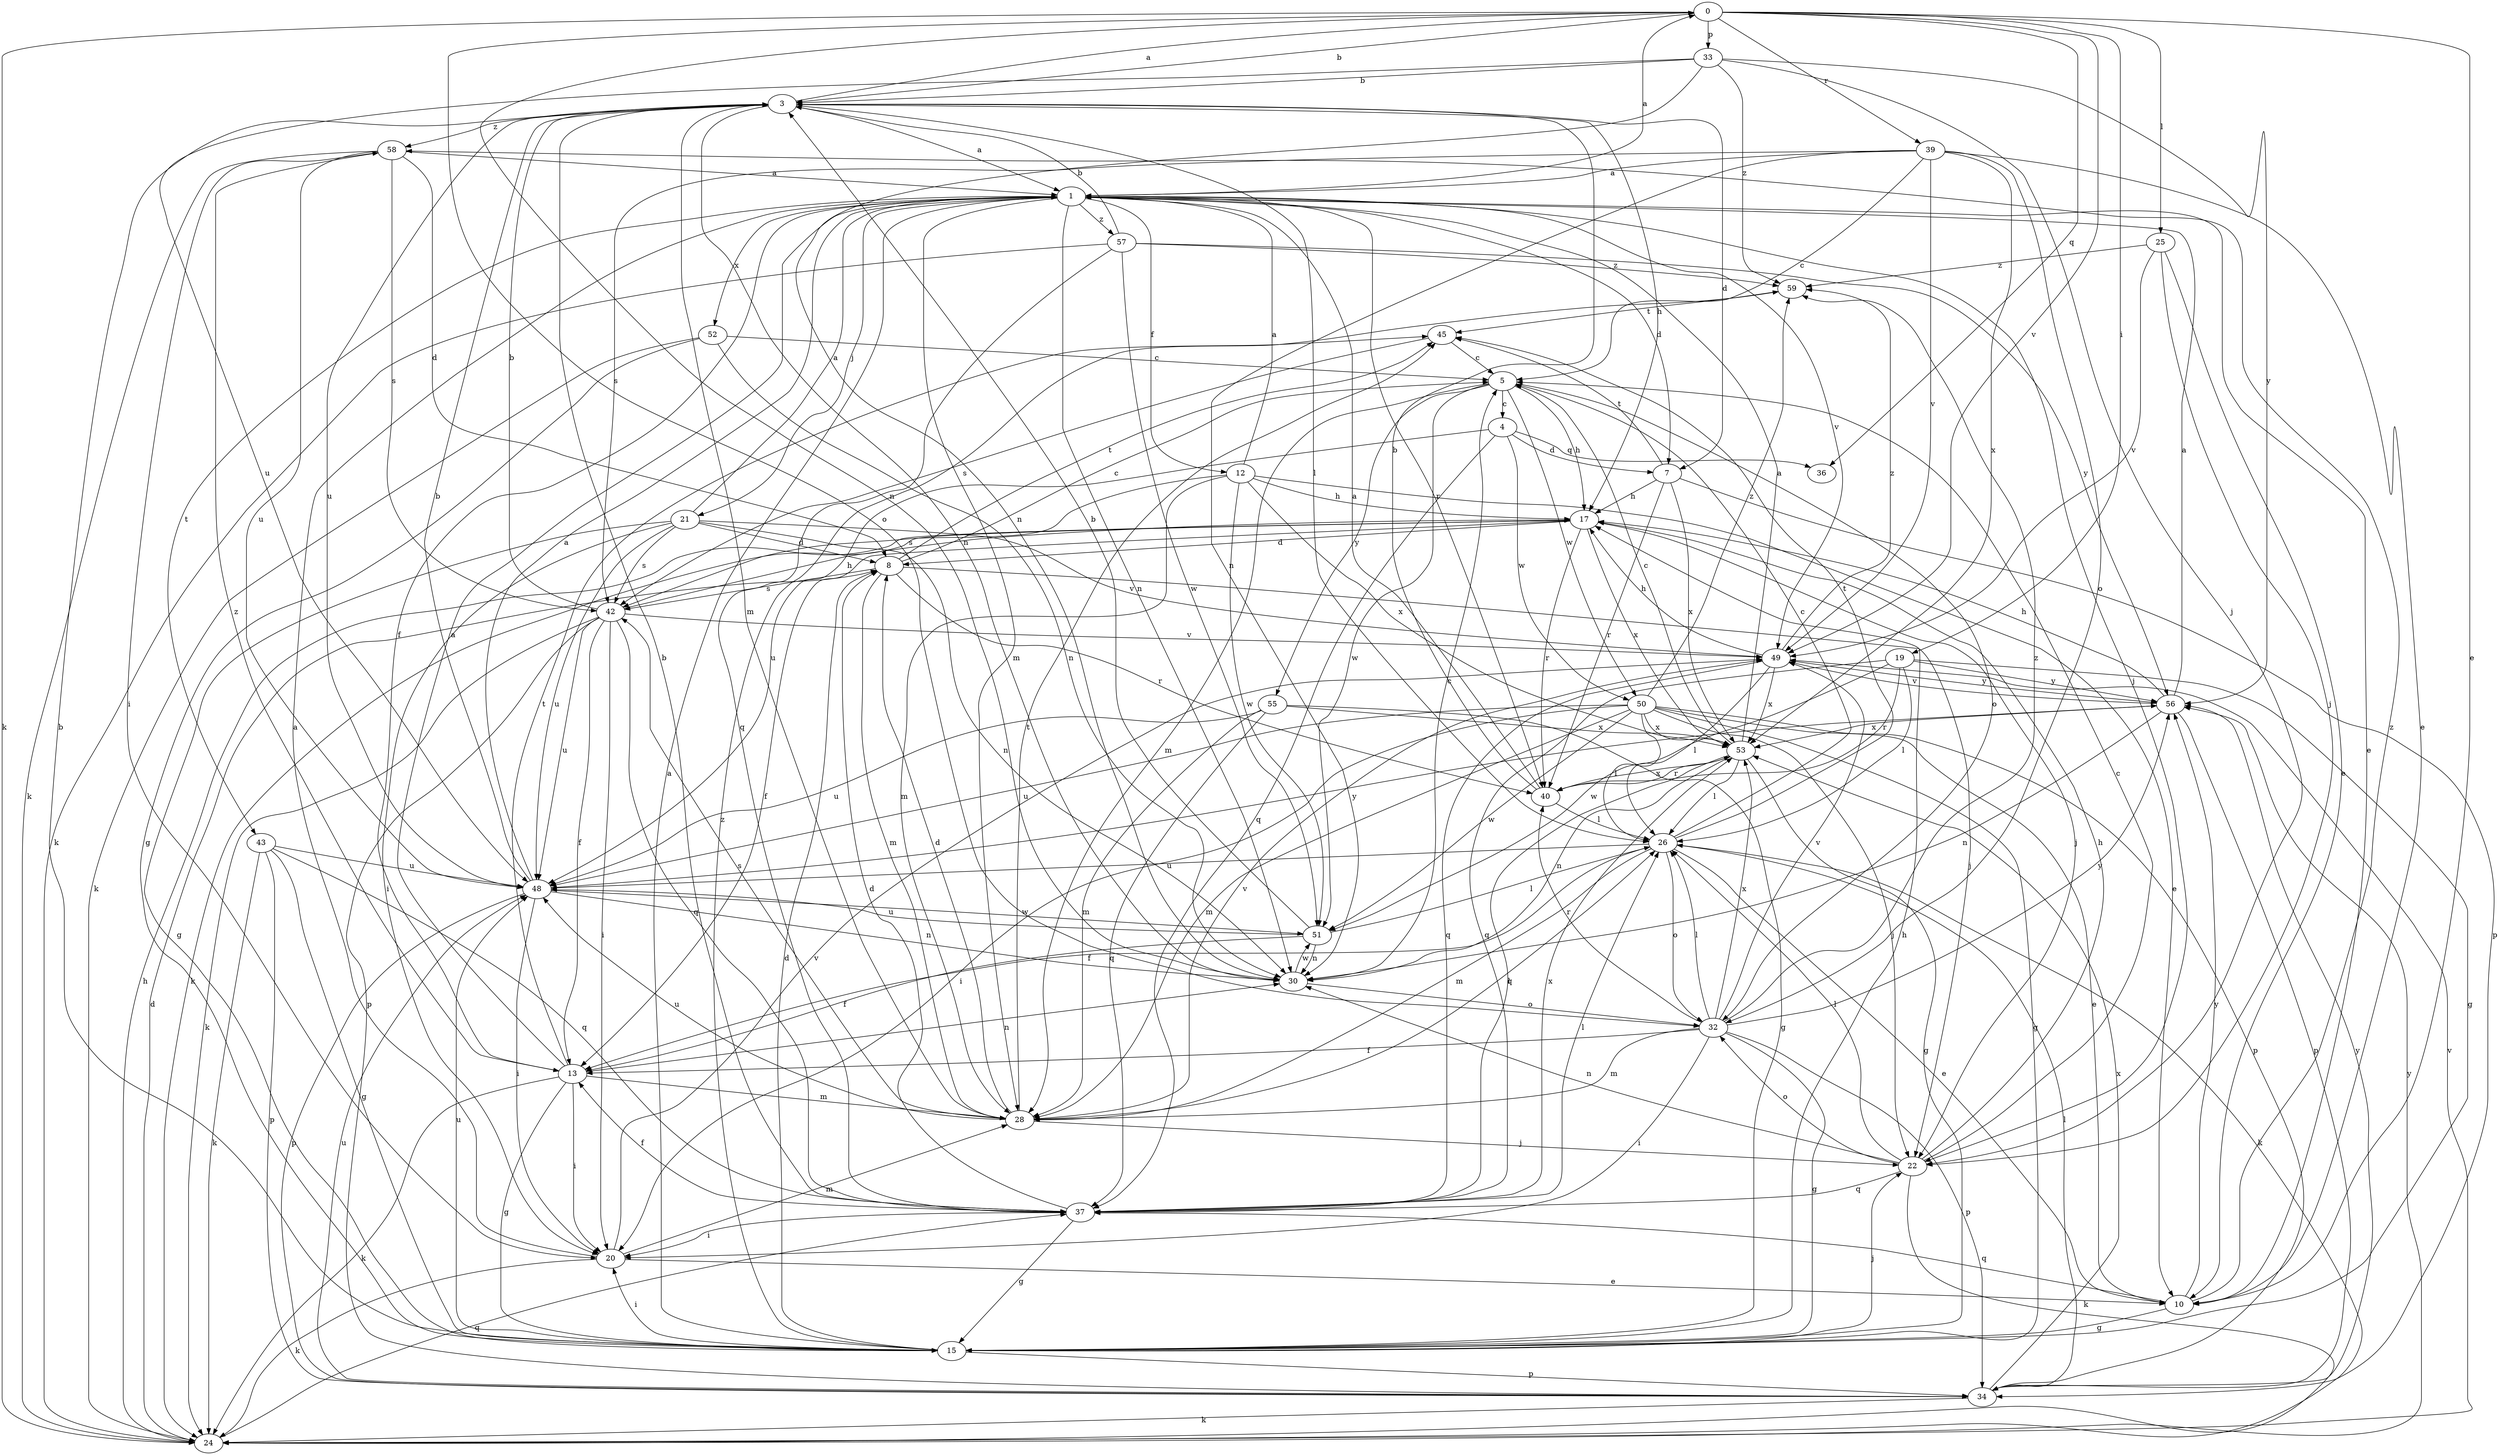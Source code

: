 strict digraph  {
0;
1;
3;
4;
5;
7;
8;
10;
12;
13;
15;
17;
19;
20;
21;
22;
24;
25;
26;
28;
30;
32;
33;
34;
36;
37;
39;
40;
42;
43;
45;
48;
49;
50;
51;
52;
53;
55;
56;
57;
58;
59;
0 -> 3  [label=b];
0 -> 10  [label=e];
0 -> 19  [label=i];
0 -> 24  [label=k];
0 -> 25  [label=l];
0 -> 30  [label=n];
0 -> 32  [label=o];
0 -> 33  [label=p];
0 -> 36  [label=q];
0 -> 39  [label=r];
0 -> 49  [label=v];
1 -> 0  [label=a];
1 -> 7  [label=d];
1 -> 10  [label=e];
1 -> 12  [label=f];
1 -> 13  [label=f];
1 -> 21  [label=j];
1 -> 22  [label=j];
1 -> 28  [label=m];
1 -> 30  [label=n];
1 -> 40  [label=r];
1 -> 43  [label=t];
1 -> 49  [label=v];
1 -> 52  [label=x];
1 -> 57  [label=z];
3 -> 0  [label=a];
3 -> 1  [label=a];
3 -> 7  [label=d];
3 -> 17  [label=h];
3 -> 26  [label=l];
3 -> 28  [label=m];
3 -> 30  [label=n];
3 -> 48  [label=u];
3 -> 58  [label=z];
4 -> 7  [label=d];
4 -> 36  [label=q];
4 -> 37  [label=q];
4 -> 48  [label=u];
4 -> 50  [label=w];
5 -> 4  [label=c];
5 -> 17  [label=h];
5 -> 28  [label=m];
5 -> 32  [label=o];
5 -> 50  [label=w];
5 -> 51  [label=w];
5 -> 55  [label=y];
7 -> 17  [label=h];
7 -> 34  [label=p];
7 -> 40  [label=r];
7 -> 45  [label=t];
7 -> 53  [label=x];
8 -> 5  [label=c];
8 -> 22  [label=j];
8 -> 28  [label=m];
8 -> 40  [label=r];
8 -> 42  [label=s];
8 -> 45  [label=t];
10 -> 15  [label=g];
10 -> 37  [label=q];
10 -> 56  [label=y];
10 -> 58  [label=z];
12 -> 1  [label=a];
12 -> 10  [label=e];
12 -> 17  [label=h];
12 -> 28  [label=m];
12 -> 42  [label=s];
12 -> 51  [label=w];
12 -> 53  [label=x];
13 -> 1  [label=a];
13 -> 15  [label=g];
13 -> 20  [label=i];
13 -> 24  [label=k];
13 -> 28  [label=m];
13 -> 30  [label=n];
13 -> 45  [label=t];
13 -> 58  [label=z];
15 -> 1  [label=a];
15 -> 3  [label=b];
15 -> 8  [label=d];
15 -> 17  [label=h];
15 -> 20  [label=i];
15 -> 22  [label=j];
15 -> 34  [label=p];
15 -> 48  [label=u];
15 -> 59  [label=z];
17 -> 8  [label=d];
17 -> 13  [label=f];
17 -> 22  [label=j];
17 -> 24  [label=k];
17 -> 40  [label=r];
17 -> 53  [label=x];
19 -> 15  [label=g];
19 -> 26  [label=l];
19 -> 37  [label=q];
19 -> 40  [label=r];
19 -> 51  [label=w];
19 -> 56  [label=y];
20 -> 1  [label=a];
20 -> 10  [label=e];
20 -> 24  [label=k];
20 -> 28  [label=m];
20 -> 49  [label=v];
21 -> 1  [label=a];
21 -> 8  [label=d];
21 -> 15  [label=g];
21 -> 20  [label=i];
21 -> 30  [label=n];
21 -> 42  [label=s];
21 -> 48  [label=u];
21 -> 49  [label=v];
22 -> 5  [label=c];
22 -> 17  [label=h];
22 -> 24  [label=k];
22 -> 26  [label=l];
22 -> 30  [label=n];
22 -> 32  [label=o];
22 -> 37  [label=q];
24 -> 8  [label=d];
24 -> 17  [label=h];
24 -> 37  [label=q];
24 -> 49  [label=v];
24 -> 56  [label=y];
25 -> 10  [label=e];
25 -> 22  [label=j];
25 -> 49  [label=v];
25 -> 59  [label=z];
26 -> 5  [label=c];
26 -> 10  [label=e];
26 -> 13  [label=f];
26 -> 24  [label=k];
26 -> 28  [label=m];
26 -> 32  [label=o];
26 -> 45  [label=t];
26 -> 48  [label=u];
28 -> 8  [label=d];
28 -> 22  [label=j];
28 -> 26  [label=l];
28 -> 42  [label=s];
28 -> 45  [label=t];
28 -> 48  [label=u];
28 -> 49  [label=v];
30 -> 5  [label=c];
30 -> 32  [label=o];
30 -> 51  [label=w];
32 -> 13  [label=f];
32 -> 15  [label=g];
32 -> 20  [label=i];
32 -> 26  [label=l];
32 -> 28  [label=m];
32 -> 34  [label=p];
32 -> 40  [label=r];
32 -> 49  [label=v];
32 -> 53  [label=x];
32 -> 56  [label=y];
32 -> 59  [label=z];
33 -> 3  [label=b];
33 -> 22  [label=j];
33 -> 30  [label=n];
33 -> 48  [label=u];
33 -> 56  [label=y];
33 -> 59  [label=z];
34 -> 24  [label=k];
34 -> 26  [label=l];
34 -> 48  [label=u];
34 -> 53  [label=x];
34 -> 56  [label=y];
37 -> 3  [label=b];
37 -> 8  [label=d];
37 -> 13  [label=f];
37 -> 15  [label=g];
37 -> 20  [label=i];
37 -> 26  [label=l];
37 -> 53  [label=x];
39 -> 1  [label=a];
39 -> 5  [label=c];
39 -> 10  [label=e];
39 -> 30  [label=n];
39 -> 32  [label=o];
39 -> 42  [label=s];
39 -> 49  [label=v];
39 -> 53  [label=x];
40 -> 1  [label=a];
40 -> 3  [label=b];
40 -> 26  [label=l];
40 -> 53  [label=x];
42 -> 3  [label=b];
42 -> 13  [label=f];
42 -> 17  [label=h];
42 -> 20  [label=i];
42 -> 24  [label=k];
42 -> 34  [label=p];
42 -> 37  [label=q];
42 -> 48  [label=u];
42 -> 49  [label=v];
43 -> 15  [label=g];
43 -> 24  [label=k];
43 -> 34  [label=p];
43 -> 37  [label=q];
43 -> 48  [label=u];
45 -> 5  [label=c];
45 -> 42  [label=s];
48 -> 1  [label=a];
48 -> 3  [label=b];
48 -> 20  [label=i];
48 -> 30  [label=n];
48 -> 34  [label=p];
48 -> 51  [label=w];
48 -> 56  [label=y];
49 -> 17  [label=h];
49 -> 26  [label=l];
49 -> 37  [label=q];
49 -> 53  [label=x];
49 -> 56  [label=y];
49 -> 59  [label=z];
50 -> 10  [label=e];
50 -> 15  [label=g];
50 -> 20  [label=i];
50 -> 22  [label=j];
50 -> 26  [label=l];
50 -> 28  [label=m];
50 -> 34  [label=p];
50 -> 48  [label=u];
50 -> 51  [label=w];
50 -> 53  [label=x];
50 -> 59  [label=z];
51 -> 3  [label=b];
51 -> 13  [label=f];
51 -> 26  [label=l];
51 -> 30  [label=n];
51 -> 48  [label=u];
52 -> 5  [label=c];
52 -> 15  [label=g];
52 -> 24  [label=k];
52 -> 30  [label=n];
53 -> 1  [label=a];
53 -> 5  [label=c];
53 -> 15  [label=g];
53 -> 26  [label=l];
53 -> 30  [label=n];
53 -> 37  [label=q];
53 -> 40  [label=r];
55 -> 15  [label=g];
55 -> 28  [label=m];
55 -> 37  [label=q];
55 -> 48  [label=u];
55 -> 53  [label=x];
56 -> 1  [label=a];
56 -> 17  [label=h];
56 -> 30  [label=n];
56 -> 34  [label=p];
56 -> 49  [label=v];
56 -> 53  [label=x];
57 -> 3  [label=b];
57 -> 24  [label=k];
57 -> 37  [label=q];
57 -> 51  [label=w];
57 -> 56  [label=y];
57 -> 59  [label=z];
58 -> 1  [label=a];
58 -> 8  [label=d];
58 -> 20  [label=i];
58 -> 24  [label=k];
58 -> 42  [label=s];
58 -> 48  [label=u];
59 -> 45  [label=t];
}
